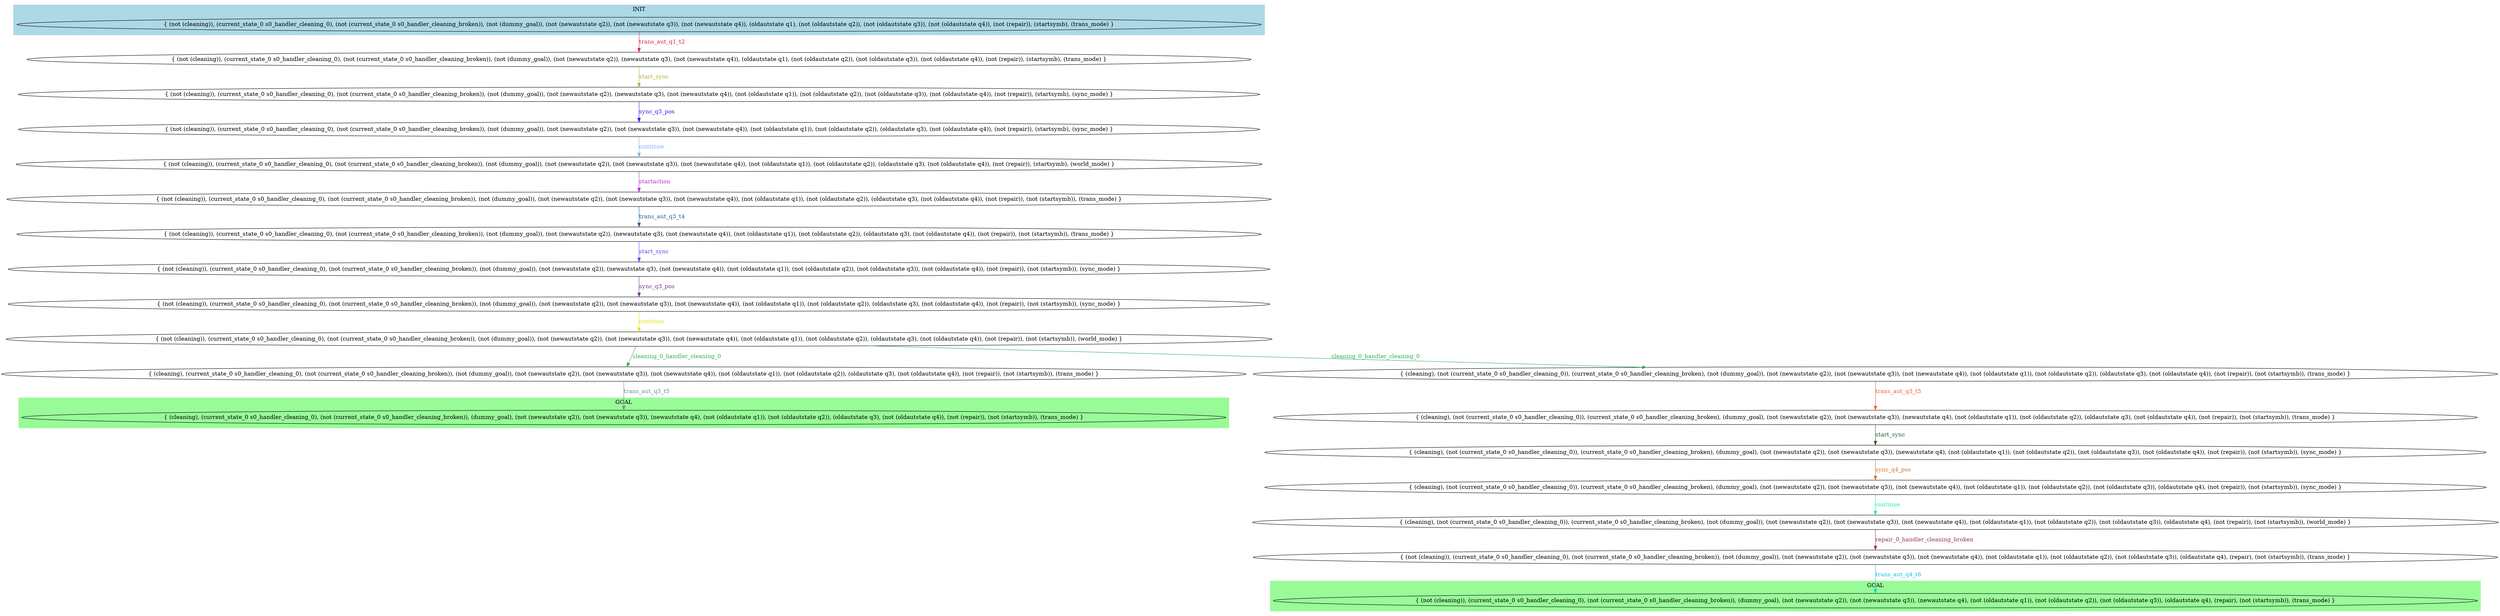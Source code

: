 digraph G {
0 [label="{ (not (cleaning)), (current_state_0 s0_handler_cleaning_0), (not (current_state_0 s0_handler_cleaning_broken)), (not (dummy_goal)), (not (newautstate q2)), (not (newautstate q3)), (not (newautstate q4)), (oldautstate q1), (not (oldautstate q2)), (not (oldautstate q3)), (not (oldautstate q4)), (not (repair)), (startsymb), (trans_mode) }"];
1 [label="{ (not (cleaning)), (current_state_0 s0_handler_cleaning_0), (not (current_state_0 s0_handler_cleaning_broken)), (not (dummy_goal)), (not (newautstate q2)), (newautstate q3), (not (newautstate q4)), (oldautstate q1), (not (oldautstate q2)), (not (oldautstate q3)), (not (oldautstate q4)), (not (repair)), (startsymb), (trans_mode) }"];
2 [label="{ (not (cleaning)), (current_state_0 s0_handler_cleaning_0), (not (current_state_0 s0_handler_cleaning_broken)), (not (dummy_goal)), (not (newautstate q2)), (newautstate q3), (not (newautstate q4)), (not (oldautstate q1)), (not (oldautstate q2)), (not (oldautstate q3)), (not (oldautstate q4)), (not (repair)), (startsymb), (sync_mode) }"];
3 [label="{ (not (cleaning)), (current_state_0 s0_handler_cleaning_0), (not (current_state_0 s0_handler_cleaning_broken)), (not (dummy_goal)), (not (newautstate q2)), (not (newautstate q3)), (not (newautstate q4)), (not (oldautstate q1)), (not (oldautstate q2)), (oldautstate q3), (not (oldautstate q4)), (not (repair)), (startsymb), (sync_mode) }"];
4 [label="{ (not (cleaning)), (current_state_0 s0_handler_cleaning_0), (not (current_state_0 s0_handler_cleaning_broken)), (not (dummy_goal)), (not (newautstate q2)), (not (newautstate q3)), (not (newautstate q4)), (not (oldautstate q1)), (not (oldautstate q2)), (oldautstate q3), (not (oldautstate q4)), (not (repair)), (startsymb), (world_mode) }"];
5 [label="{ (not (cleaning)), (current_state_0 s0_handler_cleaning_0), (not (current_state_0 s0_handler_cleaning_broken)), (not (dummy_goal)), (not (newautstate q2)), (not (newautstate q3)), (not (newautstate q4)), (not (oldautstate q1)), (not (oldautstate q2)), (oldautstate q3), (not (oldautstate q4)), (not (repair)), (not (startsymb)), (trans_mode) }"];
6 [label="{ (not (cleaning)), (current_state_0 s0_handler_cleaning_0), (not (current_state_0 s0_handler_cleaning_broken)), (not (dummy_goal)), (not (newautstate q2)), (newautstate q3), (not (newautstate q4)), (not (oldautstate q1)), (not (oldautstate q2)), (oldautstate q3), (not (oldautstate q4)), (not (repair)), (not (startsymb)), (trans_mode) }"];
7 [label="{ (not (cleaning)), (current_state_0 s0_handler_cleaning_0), (not (current_state_0 s0_handler_cleaning_broken)), (not (dummy_goal)), (not (newautstate q2)), (newautstate q3), (not (newautstate q4)), (not (oldautstate q1)), (not (oldautstate q2)), (not (oldautstate q3)), (not (oldautstate q4)), (not (repair)), (not (startsymb)), (sync_mode) }"];
8 [label="{ (not (cleaning)), (current_state_0 s0_handler_cleaning_0), (not (current_state_0 s0_handler_cleaning_broken)), (not (dummy_goal)), (not (newautstate q2)), (not (newautstate q3)), (not (newautstate q4)), (not (oldautstate q1)), (not (oldautstate q2)), (oldautstate q3), (not (oldautstate q4)), (not (repair)), (not (startsymb)), (sync_mode) }"];
9 [label="{ (not (cleaning)), (current_state_0 s0_handler_cleaning_0), (not (current_state_0 s0_handler_cleaning_broken)), (not (dummy_goal)), (not (newautstate q2)), (not (newautstate q3)), (not (newautstate q4)), (not (oldautstate q1)), (not (oldautstate q2)), (oldautstate q3), (not (oldautstate q4)), (not (repair)), (not (startsymb)), (world_mode) }"];
10 [label="{ (cleaning), (current_state_0 s0_handler_cleaning_0), (not (current_state_0 s0_handler_cleaning_broken)), (not (dummy_goal)), (not (newautstate q2)), (not (newautstate q3)), (not (newautstate q4)), (not (oldautstate q1)), (not (oldautstate q2)), (oldautstate q3), (not (oldautstate q4)), (not (repair)), (not (startsymb)), (trans_mode) }"];
11 [label="{ (cleaning), (not (current_state_0 s0_handler_cleaning_0)), (current_state_0 s0_handler_cleaning_broken), (not (dummy_goal)), (not (newautstate q2)), (not (newautstate q3)), (not (newautstate q4)), (not (oldautstate q1)), (not (oldautstate q2)), (oldautstate q3), (not (oldautstate q4)), (not (repair)), (not (startsymb)), (trans_mode) }"];
12 [label="{ (cleaning), (current_state_0 s0_handler_cleaning_0), (not (current_state_0 s0_handler_cleaning_broken)), (dummy_goal), (not (newautstate q2)), (not (newautstate q3)), (newautstate q4), (not (oldautstate q1)), (not (oldautstate q2)), (oldautstate q3), (not (oldautstate q4)), (not (repair)), (not (startsymb)), (trans_mode) }"];
13 [label="{ (cleaning), (not (current_state_0 s0_handler_cleaning_0)), (current_state_0 s0_handler_cleaning_broken), (dummy_goal), (not (newautstate q2)), (not (newautstate q3)), (newautstate q4), (not (oldautstate q1)), (not (oldautstate q2)), (oldautstate q3), (not (oldautstate q4)), (not (repair)), (not (startsymb)), (trans_mode) }"];
14 [label="{ (cleaning), (not (current_state_0 s0_handler_cleaning_0)), (current_state_0 s0_handler_cleaning_broken), (dummy_goal), (not (newautstate q2)), (not (newautstate q3)), (newautstate q4), (not (oldautstate q1)), (not (oldautstate q2)), (not (oldautstate q3)), (not (oldautstate q4)), (not (repair)), (not (startsymb)), (sync_mode) }"];
15 [label="{ (cleaning), (not (current_state_0 s0_handler_cleaning_0)), (current_state_0 s0_handler_cleaning_broken), (dummy_goal), (not (newautstate q2)), (not (newautstate q3)), (not (newautstate q4)), (not (oldautstate q1)), (not (oldautstate q2)), (not (oldautstate q3)), (oldautstate q4), (not (repair)), (not (startsymb)), (sync_mode) }"];
16 [label="{ (cleaning), (not (current_state_0 s0_handler_cleaning_0)), (current_state_0 s0_handler_cleaning_broken), (not (dummy_goal)), (not (newautstate q2)), (not (newautstate q3)), (not (newautstate q4)), (not (oldautstate q1)), (not (oldautstate q2)), (not (oldautstate q3)), (oldautstate q4), (not (repair)), (not (startsymb)), (world_mode) }"];
17 [label="{ (not (cleaning)), (current_state_0 s0_handler_cleaning_0), (not (current_state_0 s0_handler_cleaning_broken)), (not (dummy_goal)), (not (newautstate q2)), (not (newautstate q3)), (not (newautstate q4)), (not (oldautstate q1)), (not (oldautstate q2)), (not (oldautstate q3)), (oldautstate q4), (repair), (not (startsymb)), (trans_mode) }"];
18 [label="{ (not (cleaning)), (current_state_0 s0_handler_cleaning_0), (not (current_state_0 s0_handler_cleaning_broken)), (dummy_goal), (not (newautstate q2)), (not (newautstate q3)), (newautstate q4), (not (oldautstate q1)), (not (oldautstate q2)), (not (oldautstate q3)), (oldautstate q4), (repair), (not (startsymb)), (trans_mode) }"];
0 -> 1 [label="trans_aut_q1_t2", color="#D92B49", fontcolor="#D92B49"];
1 -> 2 [label="start_sync", color="#BAB03B", fontcolor="#BAB03B"];
2 -> 3 [label="sync_q3_pos", color="#4916EF", fontcolor="#4916EF"];
3 -> 4 [label="continue", color="#7EAFF0", fontcolor="#7EAFF0"];
4 -> 5 [label="startaction", color="#B137D3", fontcolor="#B137D3"];
5 -> 6 [label="trans_aut_q3_t4", color="#305B9C", fontcolor="#305B9C"];
6 -> 7 [label="start_sync", color="#5A4BF1", fontcolor="#5A4BF1"];
7 -> 8 [label="sync_q3_pos", color="#733A8D", fontcolor="#733A8D"];
8 -> 9 [label="continue", color="#E3E202", fontcolor="#E3E202"];
9 -> 10 [label="cleaning_0_handler_cleaning_0", color="#31A958", fontcolor="#31A958"];
9 -> 11 [label="cleaning_0_handler_cleaning_0", color="#31A958", fontcolor="#31A958"];
10 -> 12 [label="trans_aut_q3_t5", color="#5A989F", fontcolor="#5A989F"];
11 -> 13 [label="trans_aut_q3_t5", color="#EA6233", fontcolor="#EA6233"];
13 -> 14 [label="start_sync", color="#256136", fontcolor="#256136"];
14 -> 15 [label="sync_q4_pos", color="#CC7431", fontcolor="#CC7431"];
15 -> 16 [label="continue", color="#1BEE94", fontcolor="#1BEE94"];
16 -> 17 [label="repair_0_handler_cleaning_broken", color="#913758", fontcolor="#913758"];
17 -> 18 [label="trans_aut_q4_t6", color="#0EC5E3", fontcolor="#0EC5E3"];
subgraph cluster_goal_12 {
style=filled;
color=palegreen;
12;
label="GOAL";
}
subgraph cluster_goal_18 {
style=filled;
color=palegreen;
18;
label="GOAL";
}
subgraph cluster_init {
style=filled;
color=lightblue;
0;
label="INIT";
}
}
